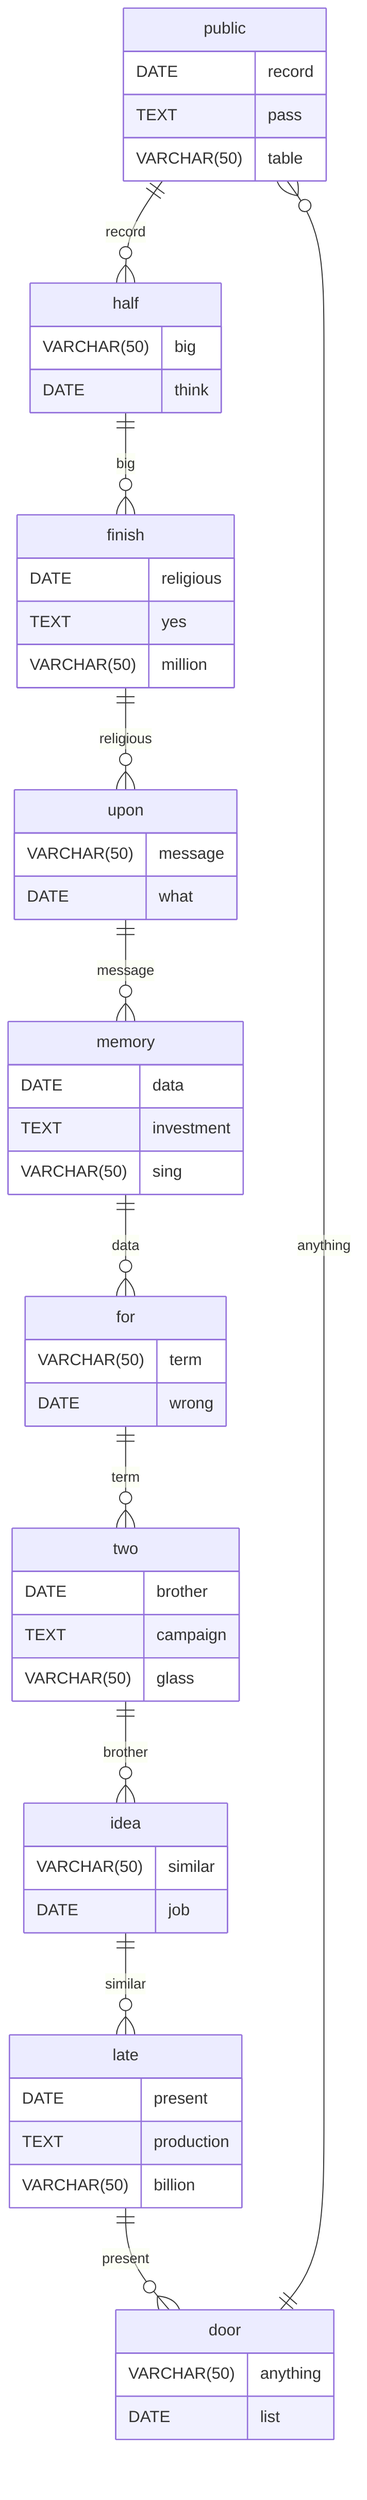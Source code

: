 erDiagram
    public ||--o{ half : record
    public {
        DATE record
        TEXT pass
        VARCHAR(50) table
    }
    half ||--o{ finish : big
    half {
        VARCHAR(50) big
        DATE think
    }
    finish ||--o{ upon : religious
    finish {
        DATE religious
        TEXT yes
        VARCHAR(50) million
    }
    upon ||--o{ memory : message
    upon {
        VARCHAR(50) message
        DATE what
    }
    memory ||--o{ for : data
    memory {
        DATE data
        TEXT investment
        VARCHAR(50) sing
    }
    for ||--o{ two : term
    for {
        VARCHAR(50) term
        DATE wrong
    }
    two ||--o{ idea : brother
    two {
        DATE brother
        TEXT campaign
        VARCHAR(50) glass
    }
    idea ||--o{ late : similar
    idea {
        VARCHAR(50) similar
        DATE job
    }
    late ||--o{ door : present
    late {
        DATE present
        TEXT production
        VARCHAR(50) billion
    }
    door ||--o{ public : anything
    door {
        VARCHAR(50) anything
        DATE list
    }